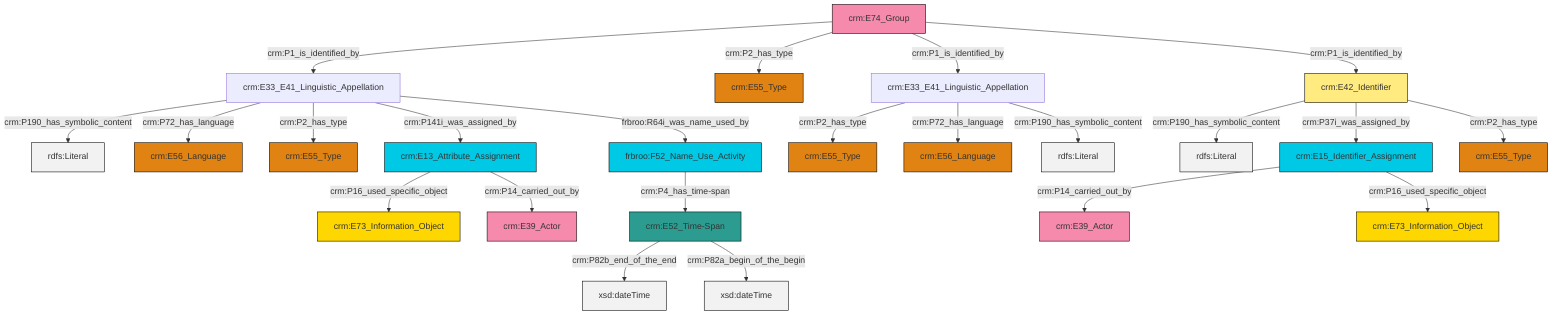 graph TD
classDef Literal fill:#f2f2f2,stroke:#000000;
classDef CRM_Entity fill:#FFFFFF,stroke:#000000;
classDef Temporal_Entity fill:#00C9E6, stroke:#000000;
classDef Type fill:#E18312, stroke:#000000;
classDef Time-Span fill:#2C9C91, stroke:#000000;
classDef Appellation fill:#FFEB7F, stroke:#000000;
classDef Place fill:#008836, stroke:#000000;
classDef Persistent_Item fill:#B266B2, stroke:#000000;
classDef Conceptual_Object fill:#FFD700, stroke:#000000;
classDef Physical_Thing fill:#D2B48C, stroke:#000000;
classDef Actor fill:#f58aad, stroke:#000000;
classDef PC_Classes fill:#4ce600, stroke:#000000;
classDef Multi fill:#cccccc,stroke:#000000;

4["crm:E15_Identifier_Assignment"]:::Temporal_Entity -->|crm:P14_carried_out_by| 5["crm:E39_Actor"]:::Actor
8["crm:E42_Identifier"]:::Appellation -->|crm:P190_has_symbolic_content| 9[rdfs:Literal]:::Literal
12["crm:E74_Group"]:::Actor -->|crm:P1_is_identified_by| 13["crm:E33_E41_Linguistic_Appellation"]:::Default
4["crm:E15_Identifier_Assignment"]:::Temporal_Entity -->|crm:P16_used_specific_object| 14["crm:E73_Information_Object"]:::Conceptual_Object
12["crm:E74_Group"]:::Actor -->|crm:P2_has_type| 15["crm:E55_Type"]:::Type
12["crm:E74_Group"]:::Actor -->|crm:P1_is_identified_by| 16["crm:E33_E41_Linguistic_Appellation"]:::Default
13["crm:E33_E41_Linguistic_Appellation"]:::Default -->|crm:P190_has_symbolic_content| 17[rdfs:Literal]:::Literal
19["crm:E13_Attribute_Assignment"]:::Temporal_Entity -->|crm:P16_used_specific_object| 20["crm:E73_Information_Object"]:::Conceptual_Object
22["crm:E52_Time-Span"]:::Time-Span -->|crm:P82b_end_of_the_end| 23[xsd:dateTime]:::Literal
19["crm:E13_Attribute_Assignment"]:::Temporal_Entity -->|crm:P14_carried_out_by| 0["crm:E39_Actor"]:::Actor
8["crm:E42_Identifier"]:::Appellation -->|crm:P37i_was_assigned_by| 4["crm:E15_Identifier_Assignment"]:::Temporal_Entity
22["crm:E52_Time-Span"]:::Time-Span -->|crm:P82a_begin_of_the_begin| 27[xsd:dateTime]:::Literal
13["crm:E33_E41_Linguistic_Appellation"]:::Default -->|crm:P72_has_language| 6["crm:E56_Language"]:::Type
13["crm:E33_E41_Linguistic_Appellation"]:::Default -->|crm:P2_has_type| 2["crm:E55_Type"]:::Type
13["crm:E33_E41_Linguistic_Appellation"]:::Default -->|crm:P141i_was_assigned_by| 19["crm:E13_Attribute_Assignment"]:::Temporal_Entity
16["crm:E33_E41_Linguistic_Appellation"]:::Default -->|crm:P2_has_type| 32["crm:E55_Type"]:::Type
16["crm:E33_E41_Linguistic_Appellation"]:::Default -->|crm:P72_has_language| 34["crm:E56_Language"]:::Type
8["crm:E42_Identifier"]:::Appellation -->|crm:P2_has_type| 29["crm:E55_Type"]:::Type
12["crm:E74_Group"]:::Actor -->|crm:P1_is_identified_by| 8["crm:E42_Identifier"]:::Appellation
13["crm:E33_E41_Linguistic_Appellation"]:::Default -->|frbroo:R64i_was_name_used_by| 10["frbroo:F52_Name_Use_Activity"]:::Temporal_Entity
16["crm:E33_E41_Linguistic_Appellation"]:::Default -->|crm:P190_has_symbolic_content| 41[rdfs:Literal]:::Literal
10["frbroo:F52_Name_Use_Activity"]:::Temporal_Entity -->|crm:P4_has_time-span| 22["crm:E52_Time-Span"]:::Time-Span